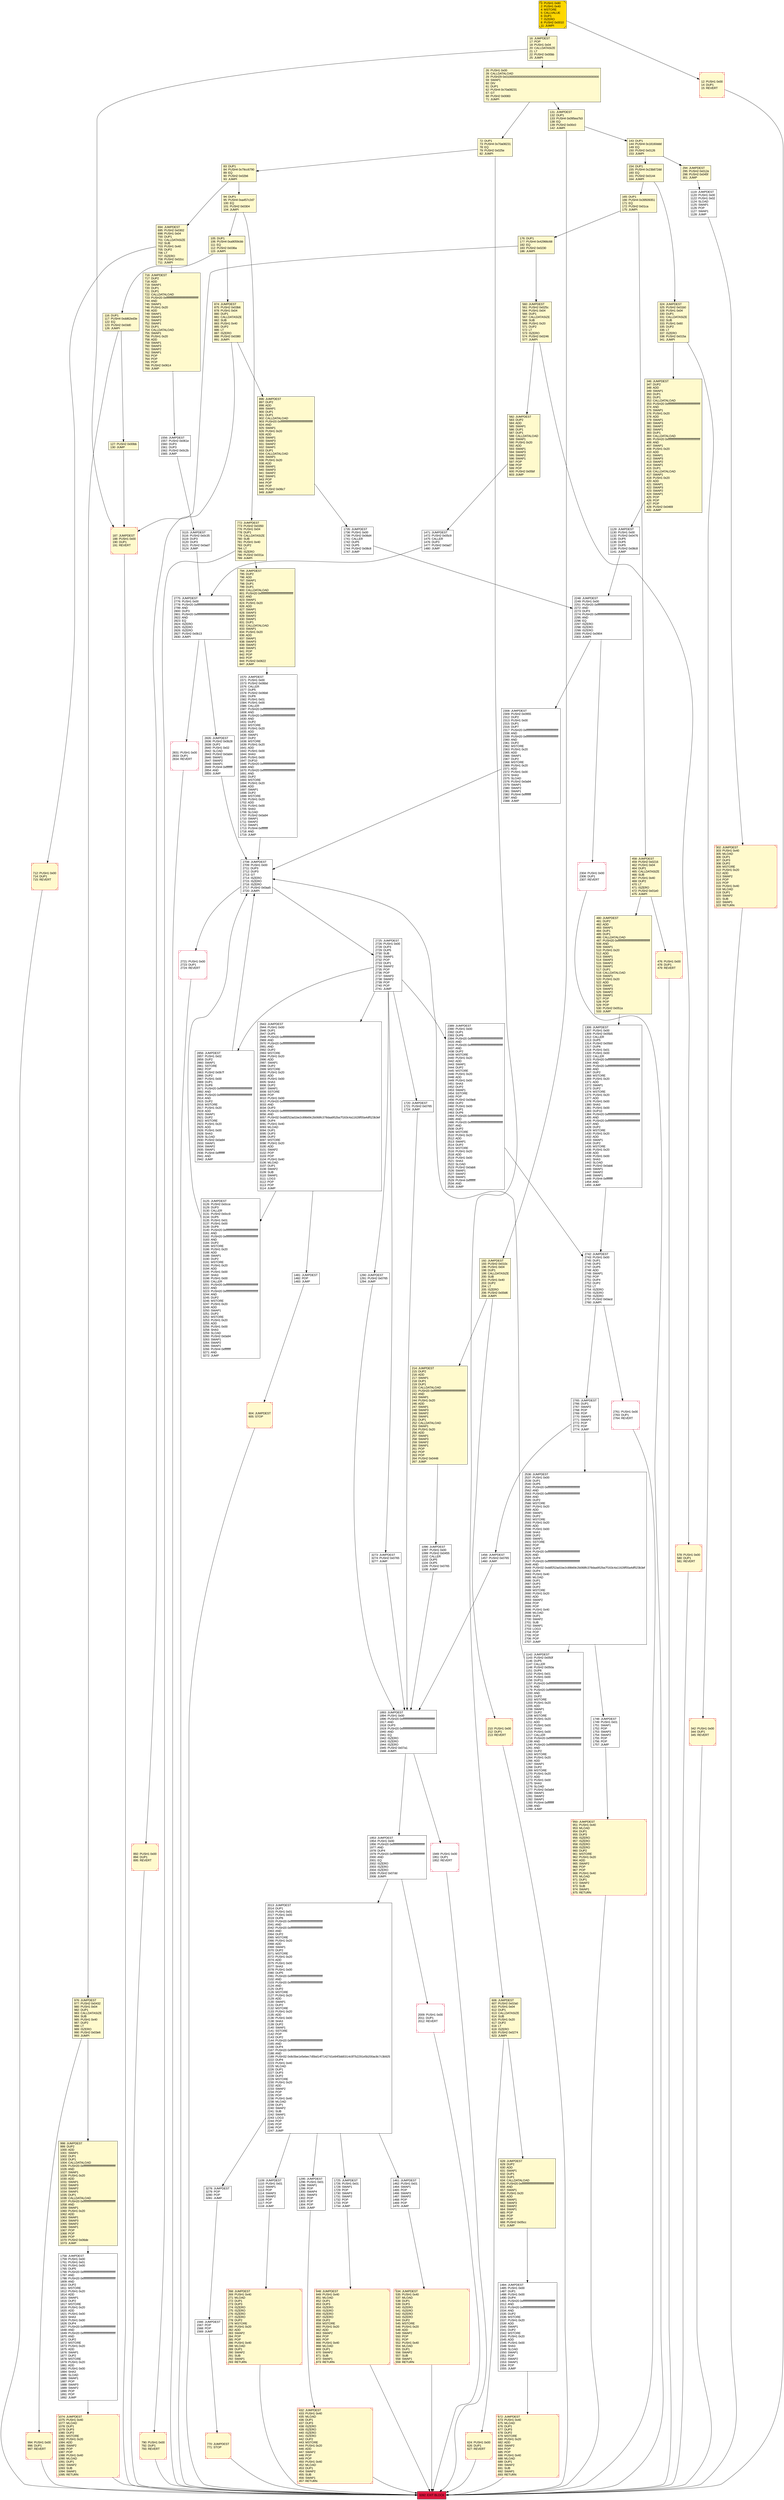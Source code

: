 digraph G {
bgcolor=transparent rankdir=UD;
node [shape=box style=filled color=black fillcolor=white fontname=arial fontcolor=black];
2721 [label="2721: PUSH1 0x00\l2723: DUP1\l2724: REVERT\l" shape=Msquare color=crimson ];
1556 [label="1556: JUMPDEST\l1557: PUSH2 0x061e\l1560: DUP3\l1561: DUP3\l1562: PUSH2 0x0c2b\l1565: JUMP\l" ];
716 [label="716: JUMPDEST\l717: DUP2\l718: ADD\l719: SWAP1\l720: DUP1\l721: DUP1\l722: CALLDATALOAD\l723: PUSH20 0xffffffffffffffffffffffffffffffffffffffff\l744: AND\l745: SWAP1\l746: PUSH1 0x20\l748: ADD\l749: SWAP1\l750: SWAP3\l751: SWAP2\l752: SWAP1\l753: DUP1\l754: CALLDATALOAD\l755: SWAP1\l756: PUSH1 0x20\l758: ADD\l759: SWAP1\l760: SWAP3\l761: SWAP2\l762: SWAP1\l763: POP\l764: POP\l765: POP\l766: PUSH2 0x0614\l769: JUMP\l" fillcolor=lemonchiffon ];
2835 [label="2835: JUMPDEST\l2836: PUSH2 0x0b28\l2839: DUP2\l2840: PUSH1 0x02\l2842: SLOAD\l2843: PUSH2 0x0a94\l2846: SWAP1\l2847: SWAP2\l2848: SWAP1\l2849: PUSH4 0xffffffff\l2854: AND\l2855: JUMP\l" ];
1295 [label="1295: JUMPDEST\l1296: PUSH1 0x01\l1298: SWAP1\l1299: POP\l1300: SWAP4\l1301: SWAP3\l1302: POP\l1303: POP\l1304: POP\l1305: JUMP\l" ];
694 [label="694: JUMPDEST\l695: PUSH2 0x0302\l698: PUSH1 0x04\l700: DUP1\l701: CALLDATASIZE\l702: SUB\l703: PUSH1 0x40\l705: DUP2\l706: LT\l707: ISZERO\l708: PUSH2 0x02cc\l711: JUMPI\l" fillcolor=lemonchiffon ];
2248 [label="2248: JUMPDEST\l2249: PUSH1 0x00\l2251: PUSH20 0xffffffffffffffffffffffffffffffffffffffff\l2272: AND\l2273: DUP3\l2274: PUSH20 0xffffffffffffffffffffffffffffffffffffffff\l2295: AND\l2296: EQ\l2297: ISZERO\l2298: ISZERO\l2299: ISZERO\l2300: PUSH2 0x0904\l2303: JUMPI\l" ];
672 [label="672: JUMPDEST\l673: PUSH1 0x40\l675: MLOAD\l676: DUP1\l677: DUP3\l678: DUP2\l679: MSTORE\l680: PUSH1 0x20\l682: ADD\l683: SWAP2\l684: POP\l685: POP\l686: PUSH1 0x40\l688: MLOAD\l689: DUP1\l690: SWAP2\l691: SUB\l692: SWAP1\l693: RETURN\l" fillcolor=lemonchiffon shape=Msquare color=crimson ];
2775 [label="2775: JUMPDEST\l2776: PUSH1 0x00\l2778: PUSH20 0xffffffffffffffffffffffffffffffffffffffff\l2799: AND\l2800: DUP3\l2801: PUSH20 0xffffffffffffffffffffffffffffffffffffffff\l2822: AND\l2823: EQ\l2824: ISZERO\l2825: ISZERO\l2826: ISZERO\l2827: PUSH2 0x0b13\l2830: JUMPI\l" ];
1725 [label="1725: JUMPDEST\l1726: PUSH1 0x01\l1728: SWAP1\l1729: POP\l1730: SWAP3\l1731: SWAP2\l1732: POP\l1733: POP\l1734: JUMP\l" ];
458 [label="458: JUMPDEST\l459: PUSH2 0x0216\l462: PUSH1 0x04\l464: DUP1\l465: CALLDATASIZE\l466: SUB\l467: PUSH1 0x40\l469: DUP2\l470: LT\l471: ISZERO\l472: PUSH2 0x01e0\l475: JUMPI\l" fillcolor=lemonchiffon ];
0 [label="0: PUSH1 0x80\l2: PUSH1 0x40\l4: MSTORE\l5: CALLVALUE\l6: DUP1\l7: ISZERO\l8: PUSH2 0x0010\l11: JUMPI\l" fillcolor=lemonchiffon shape=Msquare fillcolor=gold ];
2742 [label="2742: JUMPDEST\l2743: PUSH1 0x00\l2745: DUP1\l2746: DUP3\l2747: DUP5\l2748: ADD\l2749: SWAP1\l2750: POP\l2751: DUP4\l2752: DUP2\l2753: LT\l2754: ISZERO\l2755: ISZERO\l2756: ISZERO\l2757: PUSH2 0x0acd\l2760: JUMPI\l" ];
1461 [label="1461: JUMPDEST\l1462: PUSH1 0x01\l1464: SWAP1\l1465: POP\l1466: SWAP3\l1467: SWAP2\l1468: POP\l1469: POP\l1470: JUMP\l" ];
16 [label="16: JUMPDEST\l17: POP\l18: PUSH1 0x04\l20: CALLDATASIZE\l21: LT\l22: PUSH2 0x00bb\l25: JUMPI\l" fillcolor=lemonchiffon ];
3115 [label="3115: JUMPDEST\l3116: PUSH2 0x0c35\l3119: DUP3\l3120: DUP3\l3121: PUSH2 0x0ad7\l3124: JUMP\l" ];
534 [label="534: JUMPDEST\l535: PUSH1 0x40\l537: MLOAD\l538: DUP1\l539: DUP3\l540: ISZERO\l541: ISZERO\l542: ISZERO\l543: ISZERO\l544: DUP2\l545: MSTORE\l546: PUSH1 0x20\l548: ADD\l549: SWAP2\l550: POP\l551: POP\l552: PUSH1 0x40\l554: MLOAD\l555: DUP1\l556: SWAP2\l557: SUB\l558: SWAP1\l559: RETURN\l" fillcolor=lemonchiffon shape=Msquare color=crimson ];
2536 [label="2536: JUMPDEST\l2537: PUSH1 0x00\l2539: DUP1\l2540: DUP5\l2541: PUSH20 0xffffffffffffffffffffffffffffffffffffffff\l2562: AND\l2563: PUSH20 0xffffffffffffffffffffffffffffffffffffffff\l2584: AND\l2585: DUP2\l2586: MSTORE\l2587: PUSH1 0x20\l2589: ADD\l2590: SWAP1\l2591: DUP2\l2592: MSTORE\l2593: PUSH1 0x20\l2595: ADD\l2596: PUSH1 0x00\l2598: SHA3\l2599: DUP2\l2600: SWAP1\l2601: SSTORE\l2602: POP\l2603: DUP2\l2604: PUSH20 0xffffffffffffffffffffffffffffffffffffffff\l2625: AND\l2626: DUP4\l2627: PUSH20 0xffffffffffffffffffffffffffffffffffffffff\l2648: AND\l2649: PUSH32 0xddf252ad1be2c89b69c2b068fc378daa952ba7f163c4a11628f55a4df523b3ef\l2682: DUP4\l2683: PUSH1 0x40\l2685: MLOAD\l2686: DUP1\l2687: DUP3\l2688: DUP2\l2689: MSTORE\l2690: PUSH1 0x20\l2692: ADD\l2693: SWAP2\l2694: POP\l2695: POP\l2696: PUSH1 0x40\l2698: MLOAD\l2699: DUP1\l2700: SWAP2\l2701: SUB\l2702: SWAP1\l2703: LOG3\l2704: POP\l2705: POP\l2706: POP\l2707: JUMP\l" ];
268 [label="268: JUMPDEST\l269: PUSH1 0x40\l271: MLOAD\l272: DUP1\l273: DUP3\l274: ISZERO\l275: ISZERO\l276: ISZERO\l277: ISZERO\l278: DUP2\l279: MSTORE\l280: PUSH1 0x20\l282: ADD\l283: SWAP2\l284: POP\l285: POP\l286: PUSH1 0x40\l288: MLOAD\l289: DUP1\l290: SWAP2\l291: SUB\l292: SWAP1\l293: RETURN\l" fillcolor=lemonchiffon shape=Msquare color=crimson ];
116 [label="116: DUP1\l117: PUSH4 0xdd62ed3e\l122: EQ\l123: PUSH2 0x03d0\l126: JUMPI\l" fillcolor=lemonchiffon ];
143 [label="143: DUP1\l144: PUSH4 0x18160ddd\l149: EQ\l150: PUSH2 0x0126\l153: JUMPI\l" fillcolor=lemonchiffon ];
2308 [label="2308: JUMPDEST\l2309: PUSH2 0x0955\l2312: DUP2\l2313: PUSH1 0x00\l2315: DUP1\l2316: DUP7\l2317: PUSH20 0xffffffffffffffffffffffffffffffffffffffff\l2338: AND\l2339: PUSH20 0xffffffffffffffffffffffffffffffffffffffff\l2360: AND\l2361: DUP2\l2362: MSTORE\l2363: PUSH1 0x20\l2365: ADD\l2366: SWAP1\l2367: DUP2\l2368: MSTORE\l2369: PUSH1 0x20\l2371: ADD\l2372: PUSH1 0x00\l2374: SHA3\l2375: SLOAD\l2376: PUSH2 0x0a94\l2379: SWAP1\l2380: SWAP2\l2381: SWAP1\l2382: PUSH4 0xffffffff\l2387: AND\l2388: JUMP\l" ];
1949 [label="1949: PUSH1 0x00\l1951: DUP1\l1952: REVERT\l" shape=Msquare color=crimson ];
176 [label="176: DUP1\l177: PUSH4 0x42966c68\l182: EQ\l183: PUSH2 0x0230\l186: JUMPI\l" fillcolor=lemonchiffon ];
346 [label="346: JUMPDEST\l347: DUP2\l348: ADD\l349: SWAP1\l350: DUP1\l351: DUP1\l352: CALLDATALOAD\l353: PUSH20 0xffffffffffffffffffffffffffffffffffffffff\l374: AND\l375: SWAP1\l376: PUSH1 0x20\l378: ADD\l379: SWAP1\l380: SWAP3\l381: SWAP2\l382: SWAP1\l383: DUP1\l384: CALLDATALOAD\l385: PUSH20 0xffffffffffffffffffffffffffffffffffffffff\l406: AND\l407: SWAP1\l408: PUSH1 0x20\l410: ADD\l411: SWAP1\l412: SWAP3\l413: SWAP2\l414: SWAP1\l415: DUP1\l416: CALLDATALOAD\l417: SWAP1\l418: PUSH1 0x20\l420: ADD\l421: SWAP1\l422: SWAP3\l423: SWAP2\l424: SWAP1\l425: POP\l426: POP\l427: POP\l428: PUSH2 0x0469\l431: JUMP\l" fillcolor=lemonchiffon ];
26 [label="26: PUSH1 0x00\l28: CALLDATALOAD\l29: PUSH29 0x0100000000000000000000000000000000000000000000000000000000\l59: SWAP1\l60: DIV\l61: DUP1\l62: PUSH4 0x70a08231\l67: GT\l68: PUSH2 0x0083\l71: JUMPI\l" fillcolor=lemonchiffon ];
994 [label="994: PUSH1 0x00\l996: DUP1\l997: REVERT\l" fillcolor=lemonchiffon shape=Msquare color=crimson ];
582 [label="582: JUMPDEST\l583: DUP2\l584: ADD\l585: SWAP1\l586: DUP1\l587: DUP1\l588: CALLDATALOAD\l589: SWAP1\l590: PUSH1 0x20\l592: ADD\l593: SWAP1\l594: SWAP3\l595: SWAP2\l596: SWAP1\l597: POP\l598: POP\l599: POP\l600: PUSH2 0x05bf\l603: JUMP\l" fillcolor=lemonchiffon ];
214 [label="214: JUMPDEST\l215: DUP2\l216: ADD\l217: SWAP1\l218: DUP1\l219: DUP1\l220: CALLDATALOAD\l221: PUSH20 0xffffffffffffffffffffffffffffffffffffffff\l242: AND\l243: SWAP1\l244: PUSH1 0x20\l246: ADD\l247: SWAP1\l248: SWAP3\l249: SWAP2\l250: SWAP1\l251: DUP1\l252: CALLDATALOAD\l253: SWAP1\l254: PUSH1 0x20\l256: ADD\l257: SWAP1\l258: SWAP3\l259: SWAP2\l260: SWAP1\l261: POP\l262: POP\l263: POP\l264: PUSH2 0x0448\l267: JUMP\l" fillcolor=lemonchiffon ];
1566 [label="1566: JUMPDEST\l1567: POP\l1568: POP\l1569: JUMP\l" ];
2856 [label="2856: JUMPDEST\l2857: PUSH1 0x02\l2859: DUP2\l2860: SWAP1\l2861: SSTORE\l2862: POP\l2863: PUSH2 0x0b7f\l2866: DUP2\l2867: PUSH1 0x00\l2869: DUP1\l2870: DUP6\l2871: PUSH20 0xffffffffffffffffffffffffffffffffffffffff\l2892: AND\l2893: PUSH20 0xffffffffffffffffffffffffffffffffffffffff\l2914: AND\l2915: DUP2\l2916: MSTORE\l2917: PUSH1 0x20\l2919: ADD\l2920: SWAP1\l2921: DUP2\l2922: MSTORE\l2923: PUSH1 0x20\l2925: ADD\l2926: PUSH1 0x00\l2928: SHA3\l2929: SLOAD\l2930: PUSH2 0x0a94\l2933: SWAP1\l2934: SWAP2\l2935: SWAP1\l2936: PUSH4 0xffffffff\l2941: AND\l2942: JUMP\l" ];
1484 [label="1484: JUMPDEST\l1485: PUSH1 0x00\l1487: DUP1\l1488: PUSH1 0x00\l1490: DUP4\l1491: PUSH20 0xffffffffffffffffffffffffffffffffffffffff\l1512: AND\l1513: PUSH20 0xffffffffffffffffffffffffffffffffffffffff\l1534: AND\l1535: DUP2\l1536: MSTORE\l1537: PUSH1 0x20\l1539: ADD\l1540: SWAP1\l1541: DUP2\l1542: MSTORE\l1543: PUSH1 0x20\l1545: ADD\l1546: PUSH1 0x00\l1548: SHA3\l1549: SLOAD\l1550: SWAP1\l1551: POP\l1552: SWAP2\l1553: SWAP1\l1554: POP\l1555: JUMP\l" ];
1758 [label="1758: JUMPDEST\l1759: PUSH1 0x00\l1761: PUSH1 0x01\l1763: PUSH1 0x00\l1765: DUP5\l1766: PUSH20 0xffffffffffffffffffffffffffffffffffffffff\l1787: AND\l1788: PUSH20 0xffffffffffffffffffffffffffffffffffffffff\l1809: AND\l1810: DUP2\l1811: MSTORE\l1812: PUSH1 0x20\l1814: ADD\l1815: SWAP1\l1816: DUP2\l1817: MSTORE\l1818: PUSH1 0x20\l1820: ADD\l1821: PUSH1 0x00\l1823: SHA3\l1824: PUSH1 0x00\l1826: DUP4\l1827: PUSH20 0xffffffffffffffffffffffffffffffffffffffff\l1848: AND\l1849: PUSH20 0xffffffffffffffffffffffffffffffffffffffff\l1870: AND\l1871: DUP2\l1872: MSTORE\l1873: PUSH1 0x20\l1875: ADD\l1876: SWAP1\l1877: DUP2\l1878: MSTORE\l1879: PUSH1 0x20\l1881: ADD\l1882: PUSH1 0x00\l1884: SHA3\l1885: SLOAD\l1886: SWAP1\l1887: POP\l1888: SWAP3\l1889: SWAP2\l1890: POP\l1891: POP\l1892: JUMP\l" ];
1290 [label="1290: JUMPDEST\l1291: PUSH2 0x0765\l1294: JUMP\l" ];
127 [label="127: PUSH2 0x00bb\l130: JUMP\l" fillcolor=lemonchiffon ];
2761 [label="2761: PUSH1 0x00\l2763: DUP1\l2764: REVERT\l" shape=Msquare color=crimson ];
712 [label="712: PUSH1 0x00\l714: DUP1\l715: REVERT\l" fillcolor=lemonchiffon shape=Msquare color=crimson ];
606 [label="606: JUMPDEST\l607: PUSH2 0x02a0\l610: PUSH1 0x04\l612: DUP1\l613: CALLDATASIZE\l614: SUB\l615: PUSH1 0x20\l617: DUP2\l618: LT\l619: ISZERO\l620: PUSH2 0x0274\l623: JUMPI\l" fillcolor=lemonchiffon ];
848 [label="848: JUMPDEST\l849: PUSH1 0x40\l851: MLOAD\l852: DUP1\l853: DUP3\l854: ISZERO\l855: ISZERO\l856: ISZERO\l857: ISZERO\l858: DUP2\l859: MSTORE\l860: PUSH1 0x20\l862: ADD\l863: SWAP2\l864: POP\l865: POP\l866: PUSH1 0x40\l868: MLOAD\l869: DUP1\l870: SWAP2\l871: SUB\l872: SWAP1\l873: RETURN\l" fillcolor=lemonchiffon shape=Msquare color=crimson ];
210 [label="210: PUSH1 0x00\l212: DUP1\l213: REVERT\l" fillcolor=lemonchiffon shape=Msquare color=crimson ];
2009 [label="2009: PUSH1 0x00\l2011: DUP1\l2012: REVERT\l" shape=Msquare color=crimson ];
192 [label="192: JUMPDEST\l193: PUSH2 0x010c\l196: PUSH1 0x04\l198: DUP1\l199: CALLDATASIZE\l200: SUB\l201: PUSH1 0x40\l203: DUP2\l204: LT\l205: ISZERO\l206: PUSH2 0x00d6\l209: JUMPI\l" fillcolor=lemonchiffon ];
476 [label="476: PUSH1 0x00\l478: DUP1\l479: REVERT\l" fillcolor=lemonchiffon shape=Msquare color=crimson ];
1748 [label="1748: JUMPDEST\l1749: PUSH1 0x01\l1751: SWAP1\l1752: POP\l1753: SWAP3\l1754: SWAP2\l1755: POP\l1756: POP\l1757: JUMP\l" ];
1074 [label="1074: JUMPDEST\l1075: PUSH1 0x40\l1077: MLOAD\l1078: DUP1\l1079: DUP3\l1080: DUP2\l1081: MSTORE\l1082: PUSH1 0x20\l1084: ADD\l1085: SWAP2\l1086: POP\l1087: POP\l1088: PUSH1 0x40\l1090: MLOAD\l1091: DUP1\l1092: SWAP2\l1093: SUB\l1094: SWAP1\l1095: RETURN\l" fillcolor=lemonchiffon shape=Msquare color=crimson ];
72 [label="72: DUP1\l73: PUSH4 0x70a08231\l78: EQ\l79: PUSH2 0x025e\l82: JUMPI\l" fillcolor=lemonchiffon ];
3278 [label="3278: JUMPDEST\l3279: POP\l3280: POP\l3281: JUMP\l" ];
131 [label="131: JUMPDEST\l132: DUP1\l133: PUSH4 0x095ea7b3\l138: EQ\l139: PUSH2 0x00c0\l142: JUMPI\l" fillcolor=lemonchiffon ];
998 [label="998: JUMPDEST\l999: DUP2\l1000: ADD\l1001: SWAP1\l1002: DUP1\l1003: DUP1\l1004: CALLDATALOAD\l1005: PUSH20 0xffffffffffffffffffffffffffffffffffffffff\l1026: AND\l1027: SWAP1\l1028: PUSH1 0x20\l1030: ADD\l1031: SWAP1\l1032: SWAP3\l1033: SWAP2\l1034: SWAP1\l1035: DUP1\l1036: CALLDATALOAD\l1037: PUSH20 0xffffffffffffffffffffffffffffffffffffffff\l1058: AND\l1059: SWAP1\l1060: PUSH1 0x20\l1062: ADD\l1063: SWAP1\l1064: SWAP3\l1065: SWAP2\l1066: SWAP1\l1067: POP\l1068: POP\l1069: POP\l1070: PUSH2 0x06de\l1073: JUMP\l" fillcolor=lemonchiffon ];
950 [label="950: JUMPDEST\l951: PUSH1 0x40\l953: MLOAD\l954: DUP1\l955: DUP3\l956: ISZERO\l957: ISZERO\l958: ISZERO\l959: ISZERO\l960: DUP2\l961: MSTORE\l962: PUSH1 0x20\l964: ADD\l965: SWAP2\l966: POP\l967: POP\l968: PUSH1 0x40\l970: MLOAD\l971: DUP1\l972: SWAP2\l973: SUB\l974: SWAP1\l975: RETURN\l" fillcolor=lemonchiffon shape=Msquare color=crimson ];
432 [label="432: JUMPDEST\l433: PUSH1 0x40\l435: MLOAD\l436: DUP1\l437: DUP3\l438: ISZERO\l439: ISZERO\l440: ISZERO\l441: ISZERO\l442: DUP2\l443: MSTORE\l444: PUSH1 0x20\l446: ADD\l447: SWAP2\l448: POP\l449: POP\l450: PUSH1 0x40\l452: MLOAD\l453: DUP1\l454: SWAP2\l455: SUB\l456: SWAP1\l457: RETURN\l" fillcolor=lemonchiffon shape=Msquare color=crimson ];
628 [label="628: JUMPDEST\l629: DUP2\l630: ADD\l631: SWAP1\l632: DUP1\l633: DUP1\l634: CALLDATALOAD\l635: PUSH20 0xffffffffffffffffffffffffffffffffffffffff\l656: AND\l657: SWAP1\l658: PUSH1 0x20\l660: ADD\l661: SWAP1\l662: SWAP3\l663: SWAP2\l664: SWAP1\l665: POP\l666: POP\l667: POP\l668: PUSH2 0x05cc\l671: JUMP\l" fillcolor=lemonchiffon ];
154 [label="154: DUP1\l155: PUSH4 0x23b872dd\l160: EQ\l161: PUSH2 0x0144\l164: JUMPI\l" fillcolor=lemonchiffon ];
94 [label="94: DUP1\l95: PUSH4 0xa457c2d7\l100: EQ\l101: PUSH2 0x0304\l104: JUMPI\l" fillcolor=lemonchiffon ];
560 [label="560: JUMPDEST\l561: PUSH2 0x025c\l564: PUSH1 0x04\l566: DUP1\l567: CALLDATASIZE\l568: SUB\l569: PUSH1 0x20\l571: DUP2\l572: LT\l573: ISZERO\l574: PUSH2 0x0246\l577: JUMPI\l" fillcolor=lemonchiffon ];
105 [label="105: DUP1\l106: PUSH4 0xa9059cbb\l111: EQ\l112: PUSH2 0x036a\l115: JUMPI\l" fillcolor=lemonchiffon ];
1306 [label="1306: JUMPDEST\l1307: PUSH1 0x00\l1309: PUSH2 0x05b5\l1312: CALLER\l1313: DUP5\l1314: PUSH2 0x05b0\l1317: DUP6\l1318: PUSH1 0x01\l1320: PUSH1 0x00\l1322: CALLER\l1323: PUSH20 0xffffffffffffffffffffffffffffffffffffffff\l1344: AND\l1345: PUSH20 0xffffffffffffffffffffffffffffffffffffffff\l1366: AND\l1367: DUP2\l1368: MSTORE\l1369: PUSH1 0x20\l1371: ADD\l1372: SWAP1\l1373: DUP2\l1374: MSTORE\l1375: PUSH1 0x20\l1377: ADD\l1378: PUSH1 0x00\l1380: SHA3\l1381: PUSH1 0x00\l1383: DUP10\l1384: PUSH20 0xffffffffffffffffffffffffffffffffffffffff\l1405: AND\l1406: PUSH20 0xffffffffffffffffffffffffffffffffffffffff\l1427: AND\l1428: DUP2\l1429: MSTORE\l1430: PUSH1 0x20\l1432: ADD\l1433: SWAP1\l1434: DUP2\l1435: MSTORE\l1436: PUSH1 0x20\l1438: ADD\l1439: PUSH1 0x00\l1441: SHA3\l1442: SLOAD\l1443: PUSH2 0x0ab6\l1446: SWAP1\l1447: SWAP2\l1448: SWAP1\l1449: PUSH4 0xffffffff\l1454: AND\l1455: JUMP\l" ];
770 [label="770: JUMPDEST\l771: STOP\l" fillcolor=lemonchiffon shape=Msquare color=crimson ];
1119 [label="1119: JUMPDEST\l1120: PUSH1 0x00\l1122: PUSH1 0x02\l1124: SLOAD\l1125: SWAP1\l1126: POP\l1127: SWAP1\l1128: JUMP\l" ];
896 [label="896: JUMPDEST\l897: DUP2\l898: ADD\l899: SWAP1\l900: DUP1\l901: DUP1\l902: CALLDATALOAD\l903: PUSH20 0xffffffffffffffffffffffffffffffffffffffff\l924: AND\l925: SWAP1\l926: PUSH1 0x20\l928: ADD\l929: SWAP1\l930: SWAP3\l931: SWAP2\l932: SWAP1\l933: DUP1\l934: CALLDATALOAD\l935: SWAP1\l936: PUSH1 0x20\l938: ADD\l939: SWAP1\l940: SWAP3\l941: SWAP2\l942: SWAP1\l943: POP\l944: POP\l945: POP\l946: PUSH2 0x06c7\l949: JUMP\l" fillcolor=lemonchiffon ];
302 [label="302: JUMPDEST\l303: PUSH1 0x40\l305: MLOAD\l306: DUP1\l307: DUP3\l308: DUP2\l309: MSTORE\l310: PUSH1 0x20\l312: ADD\l313: SWAP2\l314: POP\l315: POP\l316: PUSH1 0x40\l318: MLOAD\l319: DUP1\l320: SWAP2\l321: SUB\l322: SWAP1\l323: RETURN\l" fillcolor=lemonchiffon shape=Msquare color=crimson ];
2765 [label="2765: JUMPDEST\l2766: DUP1\l2767: SWAP2\l2768: POP\l2769: POP\l2770: SWAP3\l2771: SWAP2\l2772: POP\l2773: POP\l2774: JUMP\l" ];
2304 [label="2304: PUSH1 0x00\l2306: DUP1\l2307: REVERT\l" shape=Msquare color=crimson ];
2013 [label="2013: JUMPDEST\l2014: DUP1\l2015: PUSH1 0x01\l2017: PUSH1 0x00\l2019: DUP6\l2020: PUSH20 0xffffffffffffffffffffffffffffffffffffffff\l2041: AND\l2042: PUSH20 0xffffffffffffffffffffffffffffffffffffffff\l2063: AND\l2064: DUP2\l2065: MSTORE\l2066: PUSH1 0x20\l2068: ADD\l2069: SWAP1\l2070: DUP2\l2071: MSTORE\l2072: PUSH1 0x20\l2074: ADD\l2075: PUSH1 0x00\l2077: SHA3\l2078: PUSH1 0x00\l2080: DUP5\l2081: PUSH20 0xffffffffffffffffffffffffffffffffffffffff\l2102: AND\l2103: PUSH20 0xffffffffffffffffffffffffffffffffffffffff\l2124: AND\l2125: DUP2\l2126: MSTORE\l2127: PUSH1 0x20\l2129: ADD\l2130: SWAP1\l2131: DUP2\l2132: MSTORE\l2133: PUSH1 0x20\l2135: ADD\l2136: PUSH1 0x00\l2138: SHA3\l2139: DUP2\l2140: SWAP1\l2141: SSTORE\l2142: POP\l2143: DUP2\l2144: PUSH20 0xffffffffffffffffffffffffffffffffffffffff\l2165: AND\l2166: DUP4\l2167: PUSH20 0xffffffffffffffffffffffffffffffffffffffff\l2188: AND\l2189: PUSH32 0x8c5be1e5ebec7d5bd14f71427d1e84f3dd0314c0f7b2291e5b200ac8c7c3b925\l2222: DUP4\l2223: PUSH1 0x40\l2225: MLOAD\l2226: DUP1\l2227: DUP3\l2228: DUP2\l2229: MSTORE\l2230: PUSH1 0x20\l2232: ADD\l2233: SWAP2\l2234: POP\l2235: POP\l2236: PUSH1 0x40\l2238: MLOAD\l2239: DUP1\l2240: SWAP2\l2241: SUB\l2242: SWAP1\l2243: LOG3\l2244: POP\l2245: POP\l2246: POP\l2247: JUMP\l" ];
3273 [label="3273: JUMPDEST\l3274: PUSH2 0x0765\l3277: JUMP\l" ];
1735 [label="1735: JUMPDEST\l1736: PUSH1 0x00\l1738: PUSH2 0x06d4\l1741: CALLER\l1742: DUP5\l1743: DUP5\l1744: PUSH2 0x08c8\l1747: JUMP\l" ];
1096 [label="1096: JUMPDEST\l1097: PUSH1 0x00\l1099: PUSH2 0x0455\l1102: CALLER\l1103: DUP5\l1104: DUP5\l1105: PUSH2 0x0765\l1108: JUMP\l" ];
480 [label="480: JUMPDEST\l481: DUP2\l482: ADD\l483: SWAP1\l484: DUP1\l485: DUP1\l486: CALLDATALOAD\l487: PUSH20 0xffffffffffffffffffffffffffffffffffffffff\l508: AND\l509: SWAP1\l510: PUSH1 0x20\l512: ADD\l513: SWAP1\l514: SWAP3\l515: SWAP2\l516: SWAP1\l517: DUP1\l518: CALLDATALOAD\l519: SWAP1\l520: PUSH1 0x20\l522: ADD\l523: SWAP1\l524: SWAP3\l525: SWAP2\l526: SWAP1\l527: POP\l528: POP\l529: POP\l530: PUSH2 0x051a\l533: JUMP\l" fillcolor=lemonchiffon ];
12 [label="12: PUSH1 0x00\l14: DUP1\l15: REVERT\l" fillcolor=lemonchiffon shape=Msquare color=crimson ];
2831 [label="2831: PUSH1 0x00\l2833: DUP1\l2834: REVERT\l" shape=Msquare color=crimson ];
874 [label="874: JUMPDEST\l875: PUSH2 0x03b6\l878: PUSH1 0x04\l880: DUP1\l881: CALLDATASIZE\l882: SUB\l883: PUSH1 0x40\l885: DUP2\l886: LT\l887: ISZERO\l888: PUSH2 0x0380\l891: JUMPI\l" fillcolor=lemonchiffon ];
790 [label="790: PUSH1 0x00\l792: DUP1\l793: REVERT\l" fillcolor=lemonchiffon shape=Msquare color=crimson ];
165 [label="165: DUP1\l166: PUSH4 0x39509351\l171: EQ\l172: PUSH2 0x01ca\l175: JUMPI\l" fillcolor=lemonchiffon ];
1893 [label="1893: JUMPDEST\l1894: PUSH1 0x00\l1896: PUSH20 0xffffffffffffffffffffffffffffffffffffffff\l1917: AND\l1918: DUP3\l1919: PUSH20 0xffffffffffffffffffffffffffffffffffffffff\l1940: AND\l1941: EQ\l1942: ISZERO\l1943: ISZERO\l1944: ISZERO\l1945: PUSH2 0x07a1\l1948: JUMPI\l" ];
187 [label="187: JUMPDEST\l188: PUSH1 0x00\l190: DUP1\l191: REVERT\l" fillcolor=lemonchiffon shape=Msquare color=crimson ];
2389 [label="2389: JUMPDEST\l2390: PUSH1 0x00\l2392: DUP1\l2393: DUP6\l2394: PUSH20 0xffffffffffffffffffffffffffffffffffffffff\l2415: AND\l2416: PUSH20 0xffffffffffffffffffffffffffffffffffffffff\l2437: AND\l2438: DUP2\l2439: MSTORE\l2440: PUSH1 0x20\l2442: ADD\l2443: SWAP1\l2444: DUP2\l2445: MSTORE\l2446: PUSH1 0x20\l2448: ADD\l2449: PUSH1 0x00\l2451: SHA3\l2452: DUP2\l2453: SWAP1\l2454: SSTORE\l2455: POP\l2456: PUSH2 0x09e8\l2459: DUP2\l2460: PUSH1 0x00\l2462: DUP1\l2463: DUP6\l2464: PUSH20 0xffffffffffffffffffffffffffffffffffffffff\l2485: AND\l2486: PUSH20 0xffffffffffffffffffffffffffffffffffffffff\l2507: AND\l2508: DUP2\l2509: MSTORE\l2510: PUSH1 0x20\l2512: ADD\l2513: SWAP1\l2514: DUP2\l2515: MSTORE\l2516: PUSH1 0x20\l2518: ADD\l2519: PUSH1 0x00\l2521: SHA3\l2522: SLOAD\l2523: PUSH2 0x0ab6\l2526: SWAP1\l2527: SWAP2\l2528: SWAP1\l2529: PUSH4 0xffffffff\l2534: AND\l2535: JUMP\l" ];
604 [label="604: JUMPDEST\l605: STOP\l" fillcolor=lemonchiffon shape=Msquare color=crimson ];
1142 [label="1142: JUMPDEST\l1143: PUSH2 0x050f\l1146: DUP5\l1147: CALLER\l1148: PUSH2 0x050a\l1151: DUP6\l1152: PUSH1 0x01\l1154: PUSH1 0x00\l1156: DUP11\l1157: PUSH20 0xffffffffffffffffffffffffffffffffffffffff\l1178: AND\l1179: PUSH20 0xffffffffffffffffffffffffffffffffffffffff\l1200: AND\l1201: DUP2\l1202: MSTORE\l1203: PUSH1 0x20\l1205: ADD\l1206: SWAP1\l1207: DUP2\l1208: MSTORE\l1209: PUSH1 0x20\l1211: ADD\l1212: PUSH1 0x00\l1214: SHA3\l1215: PUSH1 0x00\l1217: CALLER\l1218: PUSH20 0xffffffffffffffffffffffffffffffffffffffff\l1239: AND\l1240: PUSH20 0xffffffffffffffffffffffffffffffffffffffff\l1261: AND\l1262: DUP2\l1263: MSTORE\l1264: PUSH1 0x20\l1266: ADD\l1267: SWAP1\l1268: DUP2\l1269: MSTORE\l1270: PUSH1 0x20\l1272: ADD\l1273: PUSH1 0x00\l1275: SHA3\l1276: SLOAD\l1277: PUSH2 0x0a94\l1280: SWAP1\l1281: SWAP2\l1282: SWAP1\l1283: PUSH4 0xffffffff\l1288: AND\l1289: JUMP\l" ];
624 [label="624: PUSH1 0x00\l626: DUP1\l627: REVERT\l" fillcolor=lemonchiffon shape=Msquare color=crimson ];
3282 [label="3282: EXIT BLOCK\l" fillcolor=crimson ];
1720 [label="1720: JUMPDEST\l1721: PUSH2 0x0765\l1724: JUMP\l" ];
83 [label="83: DUP1\l84: PUSH4 0x79cc6790\l89: EQ\l90: PUSH2 0x02b6\l93: JUMPI\l" fillcolor=lemonchiffon ];
892 [label="892: PUSH1 0x00\l894: DUP1\l895: REVERT\l" fillcolor=lemonchiffon shape=Msquare color=crimson ];
1471 [label="1471: JUMPDEST\l1472: PUSH2 0x05c9\l1475: CALLER\l1476: DUP3\l1477: PUSH2 0x0ad7\l1480: JUMP\l" ];
1456 [label="1456: JUMPDEST\l1457: PUSH2 0x0765\l1460: JUMP\l" ];
294 [label="294: JUMPDEST\l295: PUSH2 0x012e\l298: PUSH2 0x045f\l301: JUMP\l" fillcolor=lemonchiffon ];
578 [label="578: PUSH1 0x00\l580: DUP1\l581: REVERT\l" fillcolor=lemonchiffon shape=Msquare color=crimson ];
1129 [label="1129: JUMPDEST\l1130: PUSH1 0x00\l1132: PUSH2 0x0476\l1135: DUP5\l1136: DUP5\l1137: DUP5\l1138: PUSH2 0x08c8\l1141: JUMP\l" ];
1953 [label="1953: JUMPDEST\l1954: PUSH1 0x00\l1956: PUSH20 0xffffffffffffffffffffffffffffffffffffffff\l1977: AND\l1978: DUP4\l1979: PUSH20 0xffffffffffffffffffffffffffffffffffffffff\l2000: AND\l2001: EQ\l2002: ISZERO\l2003: ISZERO\l2004: ISZERO\l2005: PUSH2 0x07dd\l2008: JUMPI\l" ];
324 [label="324: JUMPDEST\l325: PUSH2 0x01b0\l328: PUSH1 0x04\l330: DUP1\l331: CALLDATASIZE\l332: SUB\l333: PUSH1 0x60\l335: DUP2\l336: LT\l337: ISZERO\l338: PUSH2 0x015a\l341: JUMPI\l" fillcolor=lemonchiffon ];
1570 [label="1570: JUMPDEST\l1571: PUSH1 0x00\l1573: PUSH2 0x06bd\l1576: CALLER\l1577: DUP5\l1578: PUSH2 0x06b8\l1581: DUP6\l1582: PUSH1 0x01\l1584: PUSH1 0x00\l1586: CALLER\l1587: PUSH20 0xffffffffffffffffffffffffffffffffffffffff\l1608: AND\l1609: PUSH20 0xffffffffffffffffffffffffffffffffffffffff\l1630: AND\l1631: DUP2\l1632: MSTORE\l1633: PUSH1 0x20\l1635: ADD\l1636: SWAP1\l1637: DUP2\l1638: MSTORE\l1639: PUSH1 0x20\l1641: ADD\l1642: PUSH1 0x00\l1644: SHA3\l1645: PUSH1 0x00\l1647: DUP10\l1648: PUSH20 0xffffffffffffffffffffffffffffffffffffffff\l1669: AND\l1670: PUSH20 0xffffffffffffffffffffffffffffffffffffffff\l1691: AND\l1692: DUP2\l1693: MSTORE\l1694: PUSH1 0x20\l1696: ADD\l1697: SWAP1\l1698: DUP2\l1699: MSTORE\l1700: PUSH1 0x20\l1702: ADD\l1703: PUSH1 0x00\l1705: SHA3\l1706: SLOAD\l1707: PUSH2 0x0a94\l1710: SWAP1\l1711: SWAP2\l1712: SWAP1\l1713: PUSH4 0xffffffff\l1718: AND\l1719: JUMP\l" ];
2708 [label="2708: JUMPDEST\l2709: PUSH1 0x00\l2711: DUP3\l2712: DUP3\l2713: GT\l2714: ISZERO\l2715: ISZERO\l2716: ISZERO\l2717: PUSH2 0x0aa5\l2720: JUMPI\l" ];
1481 [label="1481: JUMPDEST\l1482: POP\l1483: JUMP\l" ];
794 [label="794: JUMPDEST\l795: DUP2\l796: ADD\l797: SWAP1\l798: DUP1\l799: DUP1\l800: CALLDATALOAD\l801: PUSH20 0xffffffffffffffffffffffffffffffffffffffff\l822: AND\l823: SWAP1\l824: PUSH1 0x20\l826: ADD\l827: SWAP1\l828: SWAP3\l829: SWAP2\l830: SWAP1\l831: DUP1\l832: CALLDATALOAD\l833: SWAP1\l834: PUSH1 0x20\l836: ADD\l837: SWAP1\l838: SWAP3\l839: SWAP2\l840: SWAP1\l841: POP\l842: POP\l843: POP\l844: PUSH2 0x0622\l847: JUMP\l" fillcolor=lemonchiffon ];
2725 [label="2725: JUMPDEST\l2726: PUSH1 0x00\l2728: DUP3\l2729: DUP5\l2730: SUB\l2731: SWAP1\l2732: POP\l2733: DUP1\l2734: SWAP2\l2735: POP\l2736: POP\l2737: SWAP3\l2738: SWAP2\l2739: POP\l2740: POP\l2741: JUMP\l" ];
342 [label="342: PUSH1 0x00\l344: DUP1\l345: REVERT\l" fillcolor=lemonchiffon shape=Msquare color=crimson ];
976 [label="976: JUMPDEST\l977: PUSH2 0x0432\l980: PUSH1 0x04\l982: DUP1\l983: CALLDATASIZE\l984: SUB\l985: PUSH1 0x40\l987: DUP2\l988: LT\l989: ISZERO\l990: PUSH2 0x03e6\l993: JUMPI\l" fillcolor=lemonchiffon ];
2943 [label="2943: JUMPDEST\l2944: PUSH1 0x00\l2946: DUP1\l2947: DUP5\l2948: PUSH20 0xffffffffffffffffffffffffffffffffffffffff\l2969: AND\l2970: PUSH20 0xffffffffffffffffffffffffffffffffffffffff\l2991: AND\l2992: DUP2\l2993: MSTORE\l2994: PUSH1 0x20\l2996: ADD\l2997: SWAP1\l2998: DUP2\l2999: MSTORE\l3000: PUSH1 0x20\l3002: ADD\l3003: PUSH1 0x00\l3005: SHA3\l3006: DUP2\l3007: SWAP1\l3008: SSTORE\l3009: POP\l3010: PUSH1 0x00\l3012: PUSH20 0xffffffffffffffffffffffffffffffffffffffff\l3033: AND\l3034: DUP3\l3035: PUSH20 0xffffffffffffffffffffffffffffffffffffffff\l3056: AND\l3057: PUSH32 0xddf252ad1be2c89b69c2b068fc378daa952ba7f163c4a11628f55a4df523b3ef\l3090: DUP4\l3091: PUSH1 0x40\l3093: MLOAD\l3094: DUP1\l3095: DUP3\l3096: DUP2\l3097: MSTORE\l3098: PUSH1 0x20\l3100: ADD\l3101: SWAP2\l3102: POP\l3103: POP\l3104: PUSH1 0x40\l3106: MLOAD\l3107: DUP1\l3108: SWAP2\l3109: SUB\l3110: SWAP1\l3111: LOG3\l3112: POP\l3113: POP\l3114: JUMP\l" ];
772 [label="772: JUMPDEST\l773: PUSH2 0x0350\l776: PUSH1 0x04\l778: DUP1\l779: CALLDATASIZE\l780: SUB\l781: PUSH1 0x40\l783: DUP2\l784: LT\l785: ISZERO\l786: PUSH2 0x031a\l789: JUMPI\l" fillcolor=lemonchiffon ];
3125 [label="3125: JUMPDEST\l3126: PUSH2 0x0cce\l3129: DUP3\l3130: CALLER\l3131: PUSH2 0x0cc9\l3134: DUP5\l3135: PUSH1 0x01\l3137: PUSH1 0x00\l3139: DUP9\l3140: PUSH20 0xffffffffffffffffffffffffffffffffffffffff\l3161: AND\l3162: PUSH20 0xffffffffffffffffffffffffffffffffffffffff\l3183: AND\l3184: DUP2\l3185: MSTORE\l3186: PUSH1 0x20\l3188: ADD\l3189: SWAP1\l3190: DUP2\l3191: MSTORE\l3192: PUSH1 0x20\l3194: ADD\l3195: PUSH1 0x00\l3197: SHA3\l3198: PUSH1 0x00\l3200: CALLER\l3201: PUSH20 0xffffffffffffffffffffffffffffffffffffffff\l3222: AND\l3223: PUSH20 0xffffffffffffffffffffffffffffffffffffffff\l3244: AND\l3245: DUP2\l3246: MSTORE\l3247: PUSH1 0x20\l3249: ADD\l3250: SWAP1\l3251: DUP2\l3252: MSTORE\l3253: PUSH1 0x20\l3255: ADD\l3256: PUSH1 0x00\l3258: SHA3\l3259: SLOAD\l3260: PUSH2 0x0a94\l3263: SWAP1\l3264: SWAP2\l3265: SWAP1\l3266: PUSH4 0xffffffff\l3271: AND\l3272: JUMP\l" ];
1109 [label="1109: JUMPDEST\l1110: PUSH1 0x01\l1112: SWAP1\l1113: POP\l1114: SWAP3\l1115: SWAP2\l1116: POP\l1117: POP\l1118: JUMP\l" ];
94 -> 105;
716 -> 1556;
624 -> 3282;
2943 -> 3125;
1570 -> 2708;
192 -> 210;
1119 -> 302;
2725 -> 2943;
694 -> 716;
772 -> 794;
892 -> 3282;
324 -> 342;
1096 -> 1893;
3125 -> 2708;
2775 -> 2835;
2943 -> 1481;
794 -> 1570;
2708 -> 2725;
604 -> 3282;
3273 -> 1893;
105 -> 874;
1142 -> 2708;
2013 -> 3278;
2725 -> 1720;
342 -> 3282;
1556 -> 3115;
1481 -> 604;
192 -> 214;
154 -> 165;
874 -> 896;
2725 -> 2389;
578 -> 3282;
2248 -> 2308;
896 -> 1735;
1461 -> 534;
3115 -> 2775;
0 -> 16;
480 -> 1306;
1953 -> 2013;
770 -> 3282;
83 -> 94;
772 -> 790;
1484 -> 672;
302 -> 3282;
2536 -> 1748;
1074 -> 3282;
2725 -> 3273;
950 -> 3282;
2013 -> 1109;
1893 -> 1953;
72 -> 83;
116 -> 127;
432 -> 3282;
694 -> 712;
16 -> 26;
1456 -> 1893;
790 -> 3282;
94 -> 772;
458 -> 476;
874 -> 892;
187 -> 3282;
1720 -> 1893;
976 -> 998;
2304 -> 3282;
2742 -> 2761;
154 -> 324;
294 -> 1119;
560 -> 578;
1725 -> 848;
2831 -> 3282;
12 -> 3282;
2765 -> 1456;
176 -> 187;
1295 -> 432;
165 -> 176;
1893 -> 1949;
1306 -> 2742;
582 -> 1471;
2765 -> 2536;
2725 -> 1290;
994 -> 3282;
16 -> 187;
1953 -> 2009;
105 -> 116;
2725 -> 2856;
210 -> 3282;
1735 -> 2248;
143 -> 154;
176 -> 560;
2009 -> 3282;
2248 -> 2304;
2013 -> 1295;
165 -> 458;
476 -> 3282;
2013 -> 1725;
0 -> 12;
2856 -> 2708;
2013 -> 1461;
2761 -> 3282;
458 -> 480;
606 -> 624;
712 -> 3282;
976 -> 994;
2775 -> 2831;
2742 -> 2765;
131 -> 143;
848 -> 3282;
672 -> 3282;
26 -> 72;
1566 -> 770;
560 -> 582;
628 -> 1484;
26 -> 131;
1471 -> 2775;
116 -> 976;
1109 -> 268;
998 -> 1758;
3278 -> 1566;
2721 -> 3282;
83 -> 694;
127 -> 187;
143 -> 294;
2308 -> 2708;
346 -> 1129;
1758 -> 1074;
324 -> 346;
2389 -> 2742;
1290 -> 1893;
268 -> 3282;
2536 -> 1142;
72 -> 606;
2835 -> 2708;
1129 -> 2248;
2708 -> 2721;
1949 -> 3282;
131 -> 192;
1748 -> 950;
534 -> 3282;
214 -> 1096;
606 -> 628;
}